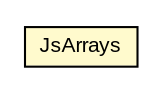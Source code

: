 #!/usr/local/bin/dot
#
# Class diagram 
# Generated by UMLGraph version R5_6-24-gf6e263 (http://www.umlgraph.org/)
#

digraph G {
	edge [fontname="arial",fontsize=10,labelfontname="arial",labelfontsize=10];
	node [fontname="arial",fontsize=10,shape=plaintext];
	nodesep=0.25;
	ranksep=0.5;
	rankdir=LR;
	// org.turbogwt.core.client.JsArrays
	c56 [label=<<table title="org.turbogwt.core.client.JsArrays" border="0" cellborder="1" cellspacing="0" cellpadding="2" port="p" bgcolor="lemonChiffon" href="./JsArrays.html">
		<tr><td><table border="0" cellspacing="0" cellpadding="1">
<tr><td align="center" balign="center"> JsArrays </td></tr>
		</table></td></tr>
		</table>>, URL="./JsArrays.html", fontname="arial", fontcolor="black", fontsize=10.0];
}

